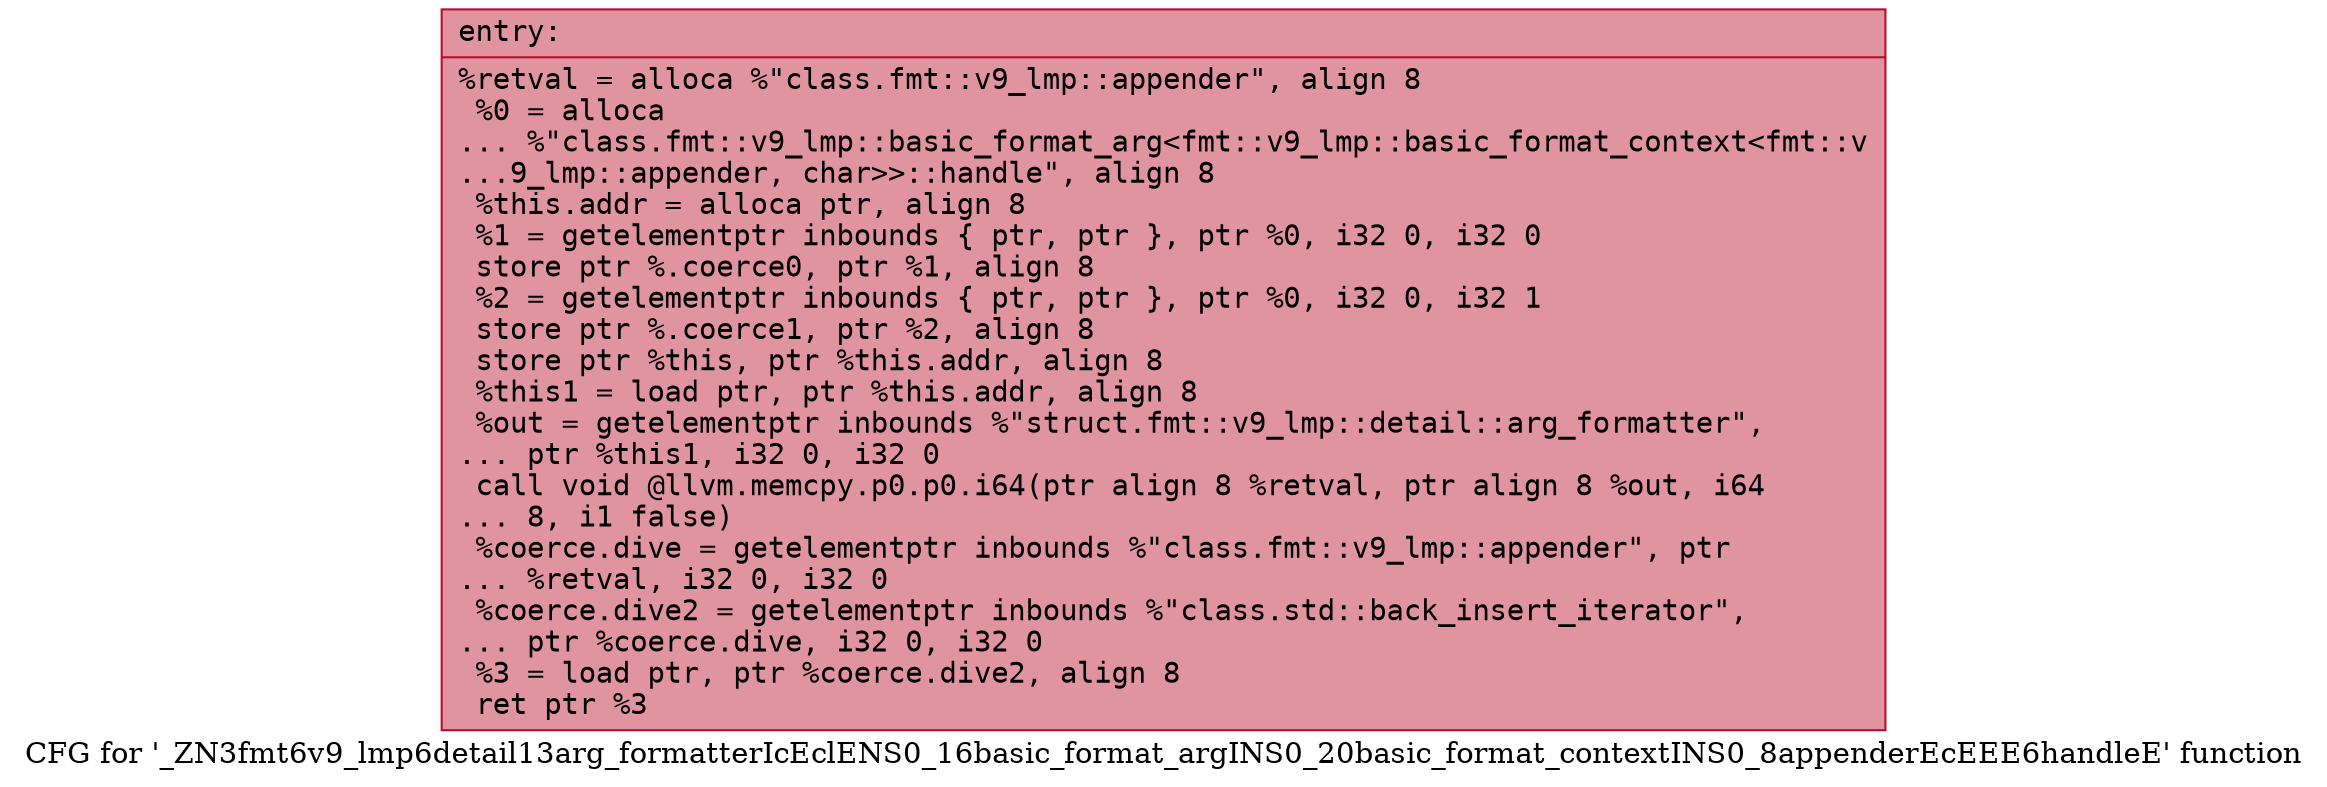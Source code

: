 digraph "CFG for '_ZN3fmt6v9_lmp6detail13arg_formatterIcEclENS0_16basic_format_argINS0_20basic_format_contextINS0_8appenderEcEEE6handleE' function" {
	label="CFG for '_ZN3fmt6v9_lmp6detail13arg_formatterIcEclENS0_16basic_format_argINS0_20basic_format_contextINS0_8appenderEcEEE6handleE' function";

	Node0x55fec3544600 [shape=record,color="#b70d28ff", style=filled, fillcolor="#b70d2870" fontname="Courier",label="{entry:\l|  %retval = alloca %\"class.fmt::v9_lmp::appender\", align 8\l  %0 = alloca\l... %\"class.fmt::v9_lmp::basic_format_arg\<fmt::v9_lmp::basic_format_context\<fmt::v\l...9_lmp::appender, char\>\>::handle\", align 8\l  %this.addr = alloca ptr, align 8\l  %1 = getelementptr inbounds \{ ptr, ptr \}, ptr %0, i32 0, i32 0\l  store ptr %.coerce0, ptr %1, align 8\l  %2 = getelementptr inbounds \{ ptr, ptr \}, ptr %0, i32 0, i32 1\l  store ptr %.coerce1, ptr %2, align 8\l  store ptr %this, ptr %this.addr, align 8\l  %this1 = load ptr, ptr %this.addr, align 8\l  %out = getelementptr inbounds %\"struct.fmt::v9_lmp::detail::arg_formatter\",\l... ptr %this1, i32 0, i32 0\l  call void @llvm.memcpy.p0.p0.i64(ptr align 8 %retval, ptr align 8 %out, i64\l... 8, i1 false)\l  %coerce.dive = getelementptr inbounds %\"class.fmt::v9_lmp::appender\", ptr\l... %retval, i32 0, i32 0\l  %coerce.dive2 = getelementptr inbounds %\"class.std::back_insert_iterator\",\l... ptr %coerce.dive, i32 0, i32 0\l  %3 = load ptr, ptr %coerce.dive2, align 8\l  ret ptr %3\l}"];
}
